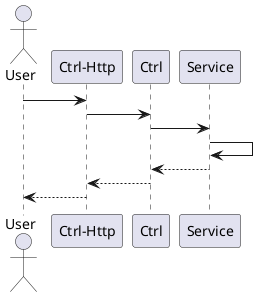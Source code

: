 @startuml
actor User
User -> "Ctrl-Http"
"Ctrl-Http" -> Ctrl
Ctrl -> Service
Service -> Service
Ctrl <-- Service
"Ctrl-Http" <-- Ctrl
User <-- "Ctrl-Http"
@enduml